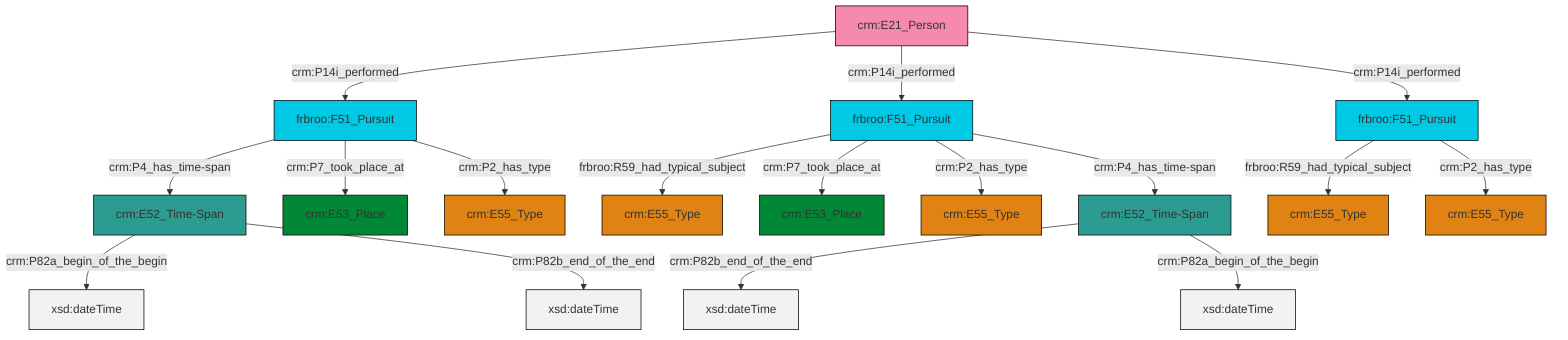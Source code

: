 graph TD
classDef Literal fill:#f2f2f2,stroke:#000000;
classDef CRM_Entity fill:#FFFFFF,stroke:#000000;
classDef Temporal_Entity fill:#00C9E6, stroke:#000000;
classDef Type fill:#E18312, stroke:#000000;
classDef Time-Span fill:#2C9C91, stroke:#000000;
classDef Appellation fill:#FFEB7F, stroke:#000000;
classDef Place fill:#008836, stroke:#000000;
classDef Persistent_Item fill:#B266B2, stroke:#000000;
classDef Conceptual_Object fill:#FFD700, stroke:#000000;
classDef Physical_Thing fill:#D2B48C, stroke:#000000;
classDef Actor fill:#f58aad, stroke:#000000;
classDef PC_Classes fill:#4ce600, stroke:#000000;
classDef Multi fill:#cccccc,stroke:#000000;

4["frbroo:F51_Pursuit"]:::Temporal_Entity -->|frbroo:R59_had_typical_subject| 5["crm:E55_Type"]:::Type
2["frbroo:F51_Pursuit"]:::Temporal_Entity -->|crm:P4_has_time-span| 6["crm:E52_Time-Span"]:::Time-Span
0["crm:E21_Person"]:::Actor -->|crm:P14i_performed| 2["frbroo:F51_Pursuit"]:::Temporal_Entity
0["crm:E21_Person"]:::Actor -->|crm:P14i_performed| 8["frbroo:F51_Pursuit"]:::Temporal_Entity
9["crm:E52_Time-Span"]:::Time-Span -->|crm:P82b_end_of_the_end| 10[xsd:dateTime]:::Literal
8["frbroo:F51_Pursuit"]:::Temporal_Entity -->|frbroo:R59_had_typical_subject| 13["crm:E55_Type"]:::Type
2["frbroo:F51_Pursuit"]:::Temporal_Entity -->|crm:P7_took_place_at| 14["crm:E53_Place"]:::Place
0["crm:E21_Person"]:::Actor -->|crm:P14i_performed| 4["frbroo:F51_Pursuit"]:::Temporal_Entity
4["frbroo:F51_Pursuit"]:::Temporal_Entity -->|crm:P2_has_type| 15["crm:E55_Type"]:::Type
8["frbroo:F51_Pursuit"]:::Temporal_Entity -->|crm:P7_took_place_at| 17["crm:E53_Place"]:::Place
6["crm:E52_Time-Span"]:::Time-Span -->|crm:P82a_begin_of_the_begin| 23[xsd:dateTime]:::Literal
6["crm:E52_Time-Span"]:::Time-Span -->|crm:P82b_end_of_the_end| 24[xsd:dateTime]:::Literal
2["frbroo:F51_Pursuit"]:::Temporal_Entity -->|crm:P2_has_type| 25["crm:E55_Type"]:::Type
8["frbroo:F51_Pursuit"]:::Temporal_Entity -->|crm:P2_has_type| 11["crm:E55_Type"]:::Type
9["crm:E52_Time-Span"]:::Time-Span -->|crm:P82a_begin_of_the_begin| 29[xsd:dateTime]:::Literal
8["frbroo:F51_Pursuit"]:::Temporal_Entity -->|crm:P4_has_time-span| 9["crm:E52_Time-Span"]:::Time-Span